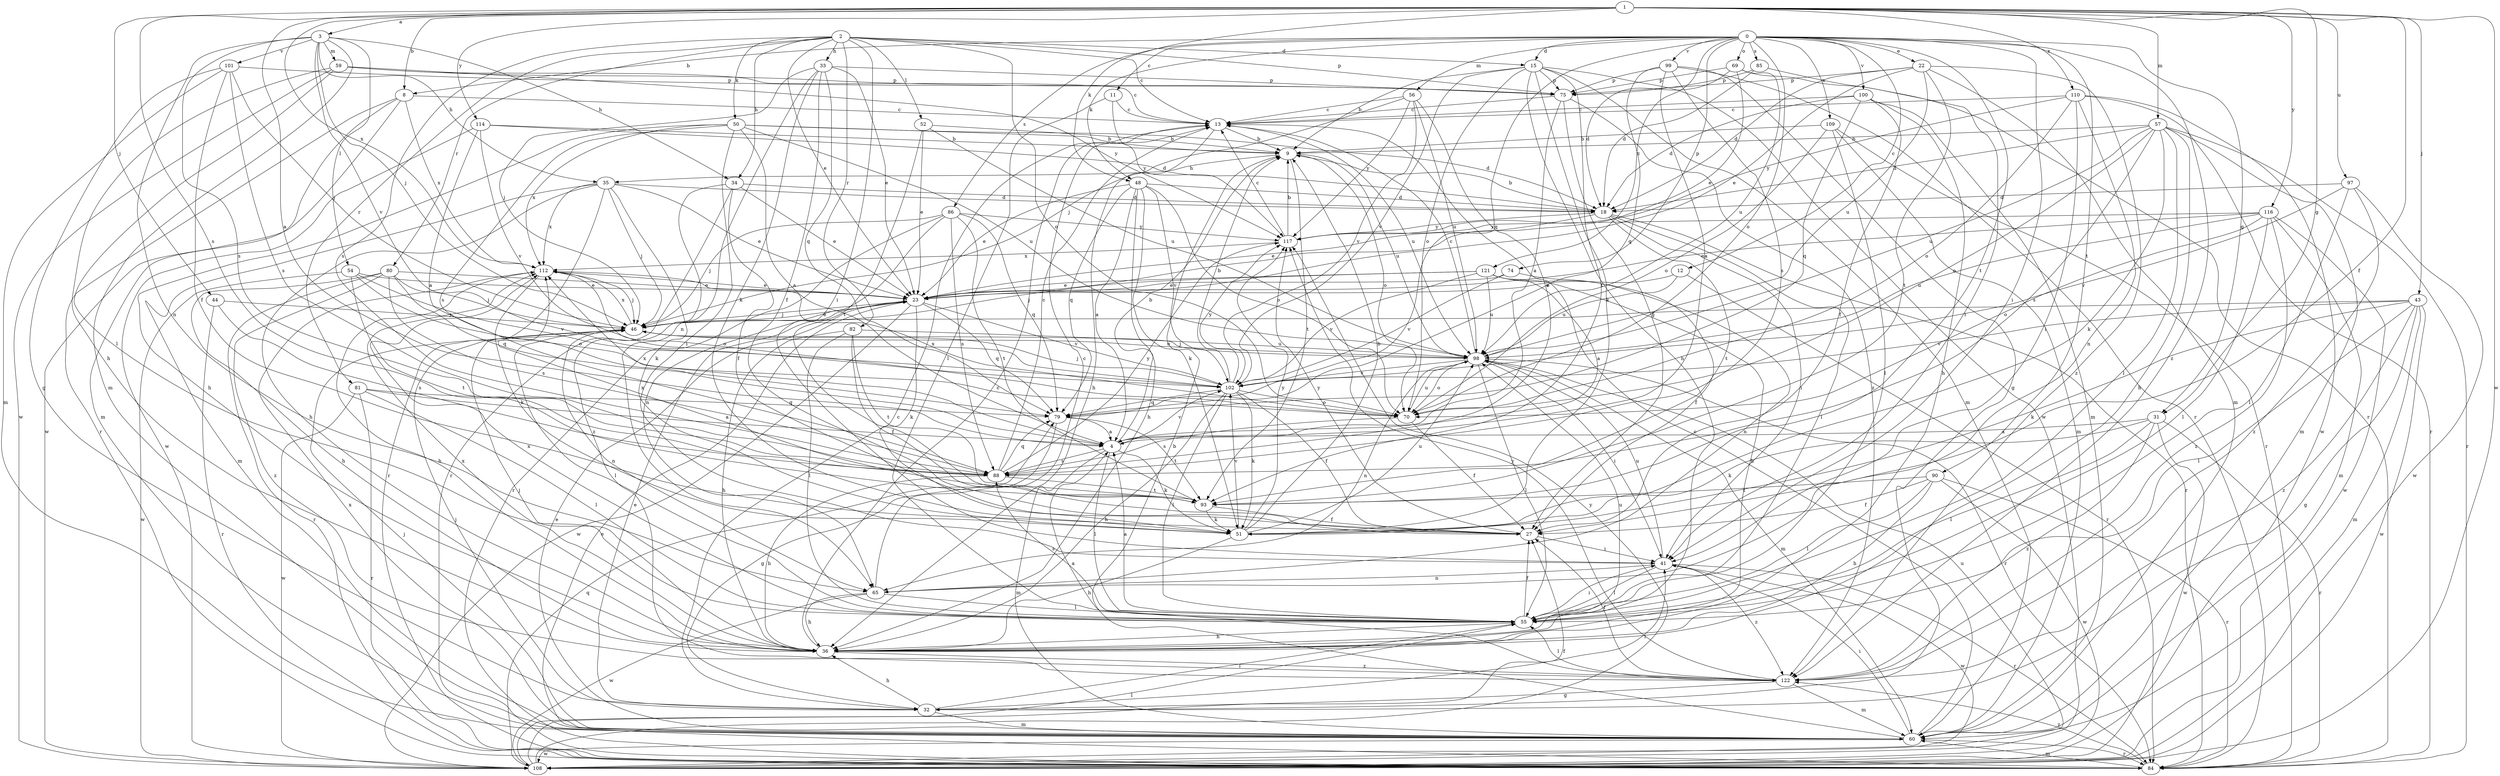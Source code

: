strict digraph  {
0;
1;
2;
3;
4;
8;
9;
11;
12;
13;
15;
18;
22;
23;
27;
31;
32;
33;
34;
35;
36;
41;
43;
44;
46;
48;
50;
51;
52;
54;
55;
56;
57;
59;
60;
65;
69;
70;
74;
75;
79;
80;
81;
82;
84;
85;
86;
88;
90;
93;
97;
98;
99;
100;
101;
102;
108;
109;
110;
112;
114;
116;
117;
121;
122;
0 -> 8  [label=b];
0 -> 11  [label=c];
0 -> 12  [label=c];
0 -> 15  [label=d];
0 -> 22  [label=e];
0 -> 31  [label=g];
0 -> 41  [label=i];
0 -> 48  [label=k];
0 -> 56  [label=m];
0 -> 69  [label=o];
0 -> 70  [label=o];
0 -> 74  [label=p];
0 -> 79  [label=q];
0 -> 85  [label=s];
0 -> 86  [label=s];
0 -> 90  [label=t];
0 -> 93  [label=t];
0 -> 99  [label=v];
0 -> 100  [label=v];
0 -> 109  [label=x];
0 -> 121  [label=z];
0 -> 122  [label=z];
1 -> 3  [label=a];
1 -> 4  [label=a];
1 -> 8  [label=b];
1 -> 27  [label=f];
1 -> 31  [label=g];
1 -> 43  [label=j];
1 -> 44  [label=j];
1 -> 48  [label=k];
1 -> 57  [label=m];
1 -> 88  [label=s];
1 -> 97  [label=u];
1 -> 108  [label=w];
1 -> 110  [label=x];
1 -> 112  [label=x];
1 -> 114  [label=y];
1 -> 116  [label=y];
2 -> 13  [label=c];
2 -> 15  [label=d];
2 -> 23  [label=e];
2 -> 33  [label=h];
2 -> 34  [label=h];
2 -> 41  [label=i];
2 -> 50  [label=k];
2 -> 52  [label=l];
2 -> 70  [label=o];
2 -> 75  [label=p];
2 -> 80  [label=r];
2 -> 81  [label=r];
2 -> 82  [label=r];
2 -> 88  [label=s];
3 -> 34  [label=h];
3 -> 35  [label=h];
3 -> 46  [label=j];
3 -> 54  [label=l];
3 -> 59  [label=m];
3 -> 60  [label=m];
3 -> 65  [label=n];
3 -> 88  [label=s];
3 -> 101  [label=v];
3 -> 102  [label=v];
4 -> 9  [label=b];
4 -> 51  [label=k];
4 -> 55  [label=l];
4 -> 60  [label=m];
4 -> 88  [label=s];
4 -> 102  [label=v];
4 -> 112  [label=x];
8 -> 13  [label=c];
8 -> 60  [label=m];
8 -> 84  [label=r];
8 -> 108  [label=w];
8 -> 112  [label=x];
9 -> 35  [label=h];
9 -> 70  [label=o];
9 -> 93  [label=t];
9 -> 98  [label=u];
11 -> 13  [label=c];
11 -> 55  [label=l];
11 -> 117  [label=y];
12 -> 23  [label=e];
12 -> 84  [label=r];
12 -> 98  [label=u];
13 -> 9  [label=b];
13 -> 36  [label=h];
13 -> 98  [label=u];
15 -> 9  [label=b];
15 -> 36  [label=h];
15 -> 51  [label=k];
15 -> 60  [label=m];
15 -> 70  [label=o];
15 -> 75  [label=p];
15 -> 93  [label=t];
15 -> 102  [label=v];
15 -> 108  [label=w];
18 -> 9  [label=b];
18 -> 23  [label=e];
18 -> 41  [label=i];
18 -> 55  [label=l];
18 -> 84  [label=r];
18 -> 93  [label=t];
18 -> 117  [label=y];
22 -> 18  [label=d];
22 -> 23  [label=e];
22 -> 60  [label=m];
22 -> 75  [label=p];
22 -> 93  [label=t];
22 -> 98  [label=u];
22 -> 122  [label=z];
23 -> 46  [label=j];
23 -> 51  [label=k];
23 -> 79  [label=q];
23 -> 102  [label=v];
23 -> 108  [label=w];
27 -> 41  [label=i];
27 -> 117  [label=y];
31 -> 4  [label=a];
31 -> 51  [label=k];
31 -> 55  [label=l];
31 -> 84  [label=r];
31 -> 108  [label=w];
31 -> 122  [label=z];
32 -> 13  [label=c];
32 -> 23  [label=e];
32 -> 36  [label=h];
32 -> 41  [label=i];
32 -> 46  [label=j];
32 -> 55  [label=l];
32 -> 60  [label=m];
33 -> 23  [label=e];
33 -> 27  [label=f];
33 -> 46  [label=j];
33 -> 51  [label=k];
33 -> 65  [label=n];
33 -> 75  [label=p];
33 -> 79  [label=q];
34 -> 18  [label=d];
34 -> 23  [label=e];
34 -> 27  [label=f];
34 -> 84  [label=r];
34 -> 122  [label=z];
35 -> 18  [label=d];
35 -> 23  [label=e];
35 -> 36  [label=h];
35 -> 46  [label=j];
35 -> 51  [label=k];
35 -> 60  [label=m];
35 -> 84  [label=r];
35 -> 112  [label=x];
36 -> 13  [label=c];
36 -> 46  [label=j];
36 -> 98  [label=u];
36 -> 112  [label=x];
36 -> 122  [label=z];
41 -> 55  [label=l];
41 -> 65  [label=n];
41 -> 84  [label=r];
41 -> 98  [label=u];
41 -> 108  [label=w];
41 -> 122  [label=z];
43 -> 32  [label=g];
43 -> 46  [label=j];
43 -> 51  [label=k];
43 -> 55  [label=l];
43 -> 60  [label=m];
43 -> 102  [label=v];
43 -> 108  [label=w];
43 -> 122  [label=z];
44 -> 46  [label=j];
44 -> 84  [label=r];
44 -> 88  [label=s];
46 -> 23  [label=e];
46 -> 55  [label=l];
46 -> 65  [label=n];
46 -> 98  [label=u];
46 -> 112  [label=x];
48 -> 4  [label=a];
48 -> 18  [label=d];
48 -> 23  [label=e];
48 -> 36  [label=h];
48 -> 51  [label=k];
48 -> 70  [label=o];
48 -> 79  [label=q];
48 -> 102  [label=v];
50 -> 4  [label=a];
50 -> 9  [label=b];
50 -> 18  [label=d];
50 -> 36  [label=h];
50 -> 41  [label=i];
50 -> 88  [label=s];
50 -> 98  [label=u];
50 -> 112  [label=x];
51 -> 9  [label=b];
51 -> 36  [label=h];
51 -> 98  [label=u];
51 -> 102  [label=v];
51 -> 117  [label=y];
52 -> 9  [label=b];
52 -> 23  [label=e];
52 -> 93  [label=t];
52 -> 98  [label=u];
54 -> 23  [label=e];
54 -> 70  [label=o];
54 -> 93  [label=t];
54 -> 102  [label=v];
54 -> 108  [label=w];
55 -> 4  [label=a];
55 -> 27  [label=f];
55 -> 36  [label=h];
55 -> 41  [label=i];
55 -> 88  [label=s];
55 -> 112  [label=x];
56 -> 13  [label=c];
56 -> 46  [label=j];
56 -> 88  [label=s];
56 -> 98  [label=u];
56 -> 102  [label=v];
56 -> 117  [label=y];
57 -> 9  [label=b];
57 -> 18  [label=d];
57 -> 36  [label=h];
57 -> 51  [label=k];
57 -> 55  [label=l];
57 -> 60  [label=m];
57 -> 70  [label=o];
57 -> 84  [label=r];
57 -> 88  [label=s];
57 -> 98  [label=u];
59 -> 13  [label=c];
59 -> 36  [label=h];
59 -> 55  [label=l];
59 -> 75  [label=p];
59 -> 108  [label=w];
59 -> 117  [label=y];
60 -> 9  [label=b];
60 -> 13  [label=c];
60 -> 23  [label=e];
60 -> 41  [label=i];
60 -> 46  [label=j];
60 -> 84  [label=r];
60 -> 108  [label=w];
60 -> 112  [label=x];
65 -> 13  [label=c];
65 -> 36  [label=h];
65 -> 55  [label=l];
65 -> 108  [label=w];
69 -> 18  [label=d];
69 -> 23  [label=e];
69 -> 75  [label=p];
69 -> 84  [label=r];
69 -> 98  [label=u];
70 -> 27  [label=f];
70 -> 88  [label=s];
70 -> 98  [label=u];
70 -> 112  [label=x];
74 -> 23  [label=e];
74 -> 27  [label=f];
74 -> 102  [label=v];
75 -> 4  [label=a];
75 -> 13  [label=c];
75 -> 27  [label=f];
75 -> 122  [label=z];
79 -> 4  [label=a];
79 -> 32  [label=g];
79 -> 93  [label=t];
80 -> 23  [label=e];
80 -> 36  [label=h];
80 -> 46  [label=j];
80 -> 79  [label=q];
80 -> 84  [label=r];
80 -> 88  [label=s];
80 -> 122  [label=z];
81 -> 4  [label=a];
81 -> 55  [label=l];
81 -> 79  [label=q];
81 -> 84  [label=r];
81 -> 108  [label=w];
82 -> 27  [label=f];
82 -> 36  [label=h];
82 -> 55  [label=l];
82 -> 93  [label=t];
82 -> 98  [label=u];
84 -> 23  [label=e];
84 -> 60  [label=m];
84 -> 122  [label=z];
85 -> 18  [label=d];
85 -> 41  [label=i];
85 -> 75  [label=p];
86 -> 46  [label=j];
86 -> 65  [label=n];
86 -> 79  [label=q];
86 -> 84  [label=r];
86 -> 88  [label=s];
86 -> 93  [label=t];
86 -> 117  [label=y];
88 -> 13  [label=c];
88 -> 36  [label=h];
88 -> 79  [label=q];
88 -> 93  [label=t];
88 -> 117  [label=y];
90 -> 27  [label=f];
90 -> 36  [label=h];
90 -> 55  [label=l];
90 -> 84  [label=r];
90 -> 93  [label=t];
90 -> 108  [label=w];
93 -> 27  [label=f];
93 -> 51  [label=k];
93 -> 112  [label=x];
97 -> 18  [label=d];
97 -> 55  [label=l];
97 -> 102  [label=v];
97 -> 108  [label=w];
97 -> 122  [label=z];
98 -> 13  [label=c];
98 -> 41  [label=i];
98 -> 46  [label=j];
98 -> 55  [label=l];
98 -> 60  [label=m];
98 -> 65  [label=n];
98 -> 70  [label=o];
98 -> 84  [label=r];
98 -> 102  [label=v];
99 -> 4  [label=a];
99 -> 32  [label=g];
99 -> 75  [label=p];
99 -> 79  [label=q];
99 -> 84  [label=r];
99 -> 88  [label=s];
100 -> 13  [label=c];
100 -> 18  [label=d];
100 -> 27  [label=f];
100 -> 36  [label=h];
100 -> 60  [label=m];
100 -> 79  [label=q];
101 -> 27  [label=f];
101 -> 32  [label=g];
101 -> 46  [label=j];
101 -> 60  [label=m];
101 -> 75  [label=p];
101 -> 88  [label=s];
102 -> 9  [label=b];
102 -> 27  [label=f];
102 -> 36  [label=h];
102 -> 46  [label=j];
102 -> 51  [label=k];
102 -> 55  [label=l];
102 -> 70  [label=o];
102 -> 79  [label=q];
102 -> 117  [label=y];
108 -> 27  [label=f];
108 -> 55  [label=l];
108 -> 79  [label=q];
108 -> 98  [label=u];
108 -> 117  [label=y];
109 -> 9  [label=b];
109 -> 55  [label=l];
109 -> 60  [label=m];
109 -> 70  [label=o];
109 -> 84  [label=r];
110 -> 13  [label=c];
110 -> 41  [label=i];
110 -> 65  [label=n];
110 -> 70  [label=o];
110 -> 84  [label=r];
110 -> 108  [label=w];
110 -> 117  [label=y];
112 -> 23  [label=e];
112 -> 36  [label=h];
112 -> 46  [label=j];
112 -> 51  [label=k];
112 -> 70  [label=o];
114 -> 4  [label=a];
114 -> 9  [label=b];
114 -> 18  [label=d];
114 -> 102  [label=v];
114 -> 108  [label=w];
116 -> 23  [label=e];
116 -> 55  [label=l];
116 -> 60  [label=m];
116 -> 70  [label=o];
116 -> 98  [label=u];
116 -> 108  [label=w];
116 -> 117  [label=y];
116 -> 122  [label=z];
117 -> 9  [label=b];
117 -> 13  [label=c];
117 -> 112  [label=x];
121 -> 4  [label=a];
121 -> 23  [label=e];
121 -> 36  [label=h];
121 -> 46  [label=j];
121 -> 65  [label=n];
121 -> 98  [label=u];
121 -> 102  [label=v];
122 -> 4  [label=a];
122 -> 27  [label=f];
122 -> 32  [label=g];
122 -> 55  [label=l];
122 -> 60  [label=m];
122 -> 117  [label=y];
}
